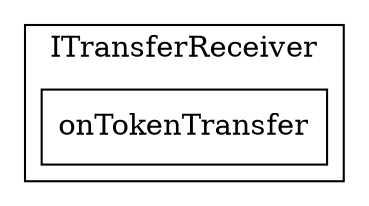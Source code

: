 strict digraph {
rankdir="LR"
node [shape=box]
subgraph cluster_147_ITransferReceiver {
label = "ITransferReceiver"
"147_onTokenTransfer" [label="onTokenTransfer"]
}subgraph cluster_solidity {
label = "[Solidity]"
}
}